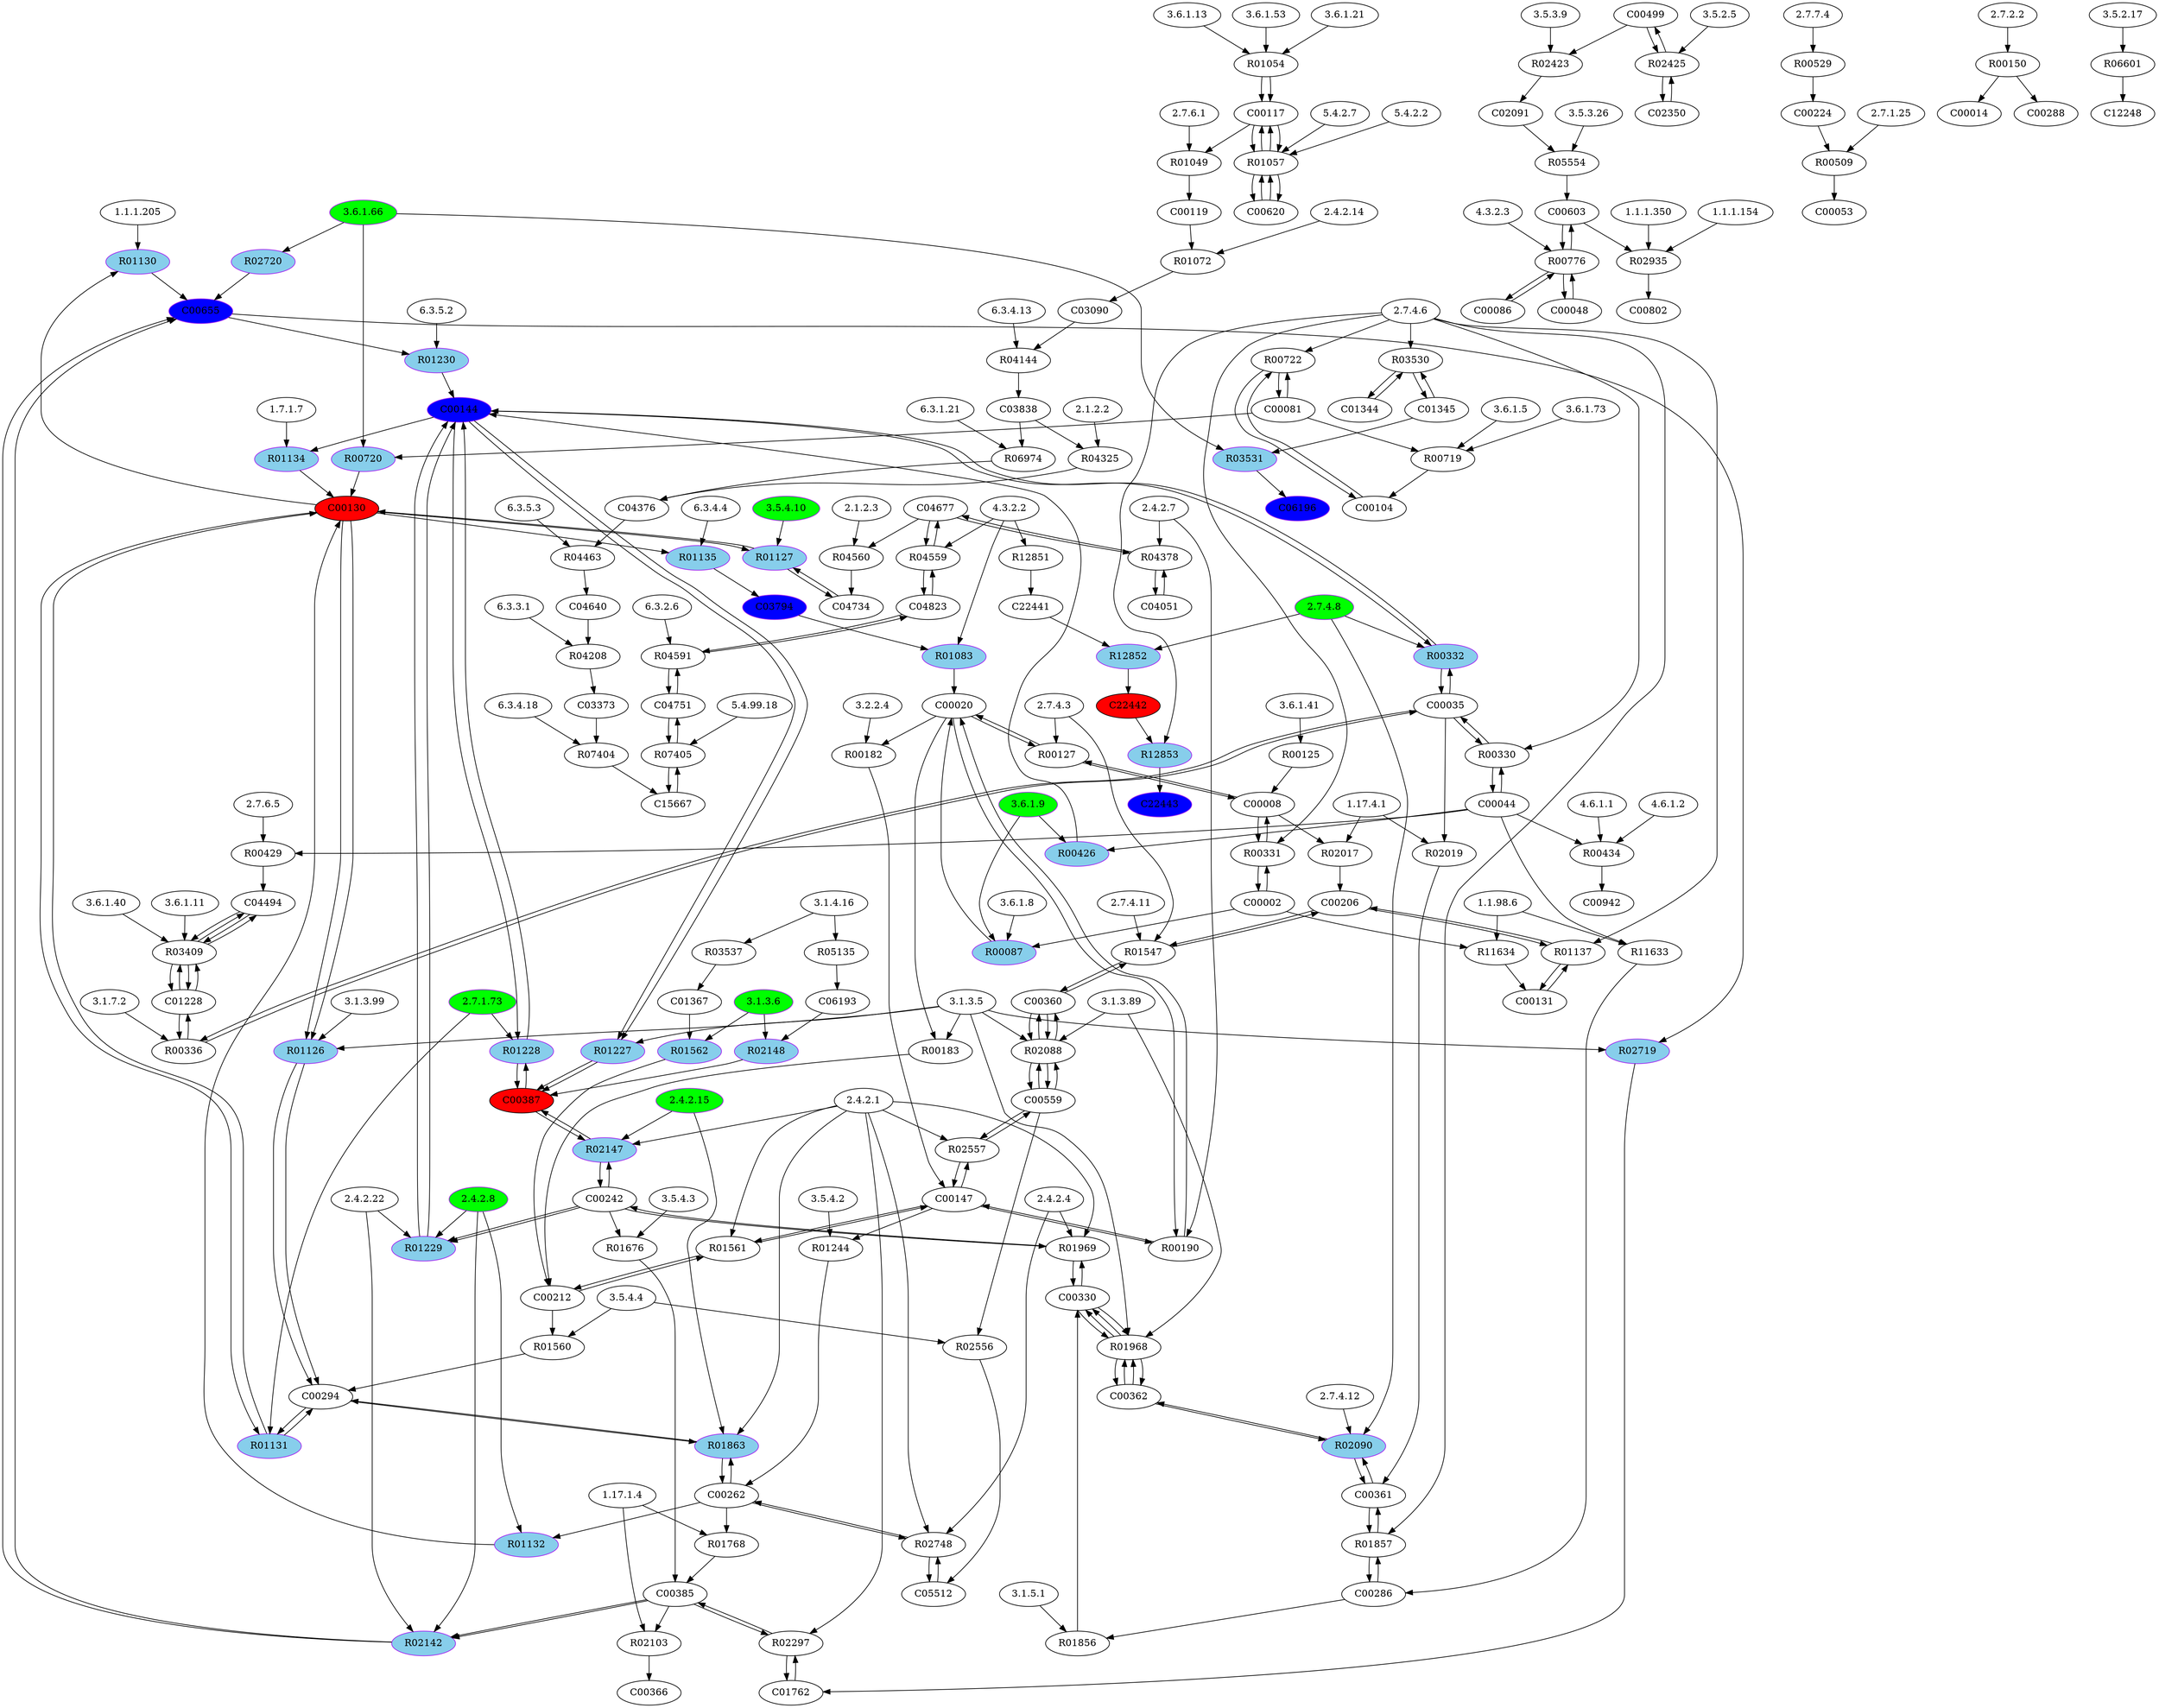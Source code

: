 digraph G {
"1.1.1.205" [type=E];
"3.5.3.9" [type=E];
"3.6.1.9" [color=purple, fillcolor=green, style=filled, type=E];
"3.1.3.99" [type=E];
"2.7.6.1" [type=E];
"1.1.1.350" [type=E];
"3.5.4.10" [color=purple, fillcolor=green, style=filled, type=E];
"3.1.4.16" [type=E];
"1.17.1.4" [type=E];
"3.6.1.66" [color=purple, fillcolor=green, style=filled, type=E];
"4.6.1.1" [type=E];
"3.6.1.5" [type=E];
"5.4.99.18" [type=E];
"2.7.7.4" [type=E];
"3.6.1.13" [type=E];
"2.4.2.4" [type=E];
"3.5.4.3" [type=E];
"2.1.2.2" [type=E];
"3.5.3.26" [type=E];
"3.1.3.5" [type=E];
"6.3.5.3" [type=E];
"1.1.98.6" [type=E];
"1.1.1.154" [type=E];
"2.7.4.12" [type=E];
"3.1.7.2" [type=E];
"2.4.2.15" [color=purple, fillcolor=green, style=filled, type=E];
"4.3.2.2" [type=E];
"1.17.4.1" [type=E];
"3.5.4.2" [type=E];
"2.1.2.3" [type=E];
"6.3.5.2" [type=E];
"2.7.4.6" [type=E];
"2.7.2.2" [type=E];
"6.3.2.6" [type=E];
"2.7.4.11" [type=E];
"3.5.2.5" [type=E];
"3.6.1.73" [type=E];
"5.4.2.7" [type=E];
"3.6.1.53" [type=E];
"2.4.2.22" [type=E];
"5.4.2.2" [type=E];
"6.3.4.18" [type=E];
"3.6.1.41" [type=E];
"1.7.1.7" [type=E];
"3.2.2.4" [type=E];
"2.4.2.7" [type=E];
"6.3.4.13" [type=E];
"3.6.1.21" [type=E];
"3.1.3.89" [type=E];
"3.5.4.4" [type=E];
"3.5.2.17" [type=E];
"4.3.2.3" [type=E];
"6.3.3.1" [type=E];
"3.1.3.6" [color=purple, fillcolor=green, style=filled, type=E];
"2.7.6.5" [type=E];
"2.7.1.25" [type=E];
"3.1.5.1" [type=E];
"6.3.4.4" [type=E];
"3.6.1.8" [type=E];
"2.7.4.8" [color=purple, fillcolor=green, style=filled, type=E];
"3.6.1.40" [type=E];
"2.7.1.73" [color=purple, fillcolor=green, style=filled, type=E];
"3.6.1.11" [type=E];
"2.7.4.3" [type=E];
"2.4.2.8" [color=purple, fillcolor=green, style=filled, type=E];
"4.6.1.2" [type=E];
"2.4.2.14" [type=E];
"6.3.1.21" [type=E];
"2.4.2.1" [type=E];
R01561 [type=R];
R11634 [type=R];
R01083 [color=purple, fillcolor=skyblue, style=filled, type=R];
R00776 [type=R];
R04325 [type=R];
R12853 [color=purple, fillcolor=skyblue, style=filled, type=R];
R01228 [color=purple, fillcolor=skyblue, style=filled, type=R];
R00509 [type=R];
R00125 [type=R];
R01137 [type=R];
R01134 [color=purple, fillcolor=skyblue, style=filled, type=R];
R00719 [type=R];
R03530 [type=R];
R04559 [type=R];
R01127 [color=purple, fillcolor=skyblue, style=filled, type=R];
R05554 [type=R];
R01968 [type=R];
R00529 [type=R];
R01856 [type=R];
R03409 [type=R];
R01132 [color=purple, fillcolor=skyblue, style=filled, type=R];
R01227 [color=purple, fillcolor=skyblue, style=filled, type=R];
R02017 [type=R];
R01562 [color=purple, fillcolor=skyblue, style=filled, type=R];
R07404 [type=R];
R12852 [color=purple, fillcolor=skyblue, style=filled, type=R];
R01126 [color=purple, fillcolor=skyblue, style=filled, type=R];
R01130 [color=purple, fillcolor=skyblue, style=filled, type=R];
R00720 [color=purple, fillcolor=skyblue, style=filled, type=R];
R06601 [type=R];
R02557 [type=R];
R00332 [color=purple, fillcolor=skyblue, style=filled, type=R];
R05135 [type=R];
R00127 [type=R];
R02019 [type=R];
R01057 [type=R];
R01969 [type=R];
R04591 [type=R];
R11633 [type=R];
R01072 [type=R];
R01049 [type=R];
R03531 [color=purple, fillcolor=skyblue, style=filled, type=R];
R00429 [type=R];
R02425 [type=R];
R01244 [type=R];
R04463 [type=R];
R02935 [type=R];
R00190 [type=R];
R02556 [type=R];
R02090 [color=purple, fillcolor=skyblue, style=filled, type=R];
R00722 [type=R];
R00426 [color=purple, fillcolor=skyblue, style=filled, type=R];
R02148 [color=purple, fillcolor=skyblue, style=filled, type=R];
R00182 [type=R];
R01768 [type=R];
R01054 [type=R];
R02748 [type=R];
R01547 [type=R];
R00150 [type=R];
R01229 [color=purple, fillcolor=skyblue, style=filled, type=R];
R07405 [type=R];
R00434 [type=R];
R04208 [type=R];
R02720 [color=purple, fillcolor=skyblue, style=filled, type=R];
R02088 [type=R];
R01560 [type=R];
R01676 [type=R];
R00087 [color=purple, fillcolor=skyblue, style=filled, type=R];
R04560 [type=R];
R04144 [type=R];
R06974 [type=R];
R00183 [type=R];
R02142 [color=purple, fillcolor=skyblue, style=filled, type=R];
R02423 [type=R];
R01230 [color=purple, fillcolor=skyblue, style=filled, type=R];
R04378 [type=R];
R03537 [type=R];
R00336 [type=R];
R02103 [type=R];
R12851 [type=R];
R01857 [type=R];
R01863 [color=purple, fillcolor=skyblue, style=filled, type=R];
R00330 [type=R];
R02719 [color=purple, fillcolor=skyblue, style=filled, type=R];
R01131 [color=purple, fillcolor=skyblue, style=filled, type=R];
R02147 [color=purple, fillcolor=skyblue, style=filled, type=R];
R01135 [color=purple, fillcolor=skyblue, style=filled, type=R];
R02297 [type=R];
R00331 [type=R];
C00147 [type=C];
C04051 [type=C];
C03838 [type=C];
C00559 [type=C];
C00242 [type=C];
C00002 [type=C];
C22442 [fillcolor=red, style=filled, type=C];
C00294 [type=C];
C01762 [type=C];
C00212 [type=C];
C00131 [type=C];
C03794 [color=purple, fillcolor=blue, style=filled, type=C];
C00086 [type=C];
C00008 [type=C];
C01344 [type=C];
C04823 [type=C];
C00144 [color=purple, fillcolor=blue, style=filled, type=C];
C00942 [type=C];
C00014 [type=C];
C03373 [type=C];
C00130 [fillcolor=red, style=filled, type=C];
C00360 [type=C];
C05512 [type=C];
C00224 [type=C];
C01345 [type=C];
C00020 [type=C];
C04734 [type=C];
C00620 [type=C];
C00288 [type=C];
C00802 [type=C];
C00385 [type=C];
C01367 [type=C];
C00104 [type=C];
C06193 [type=C];
C04376 [type=C];
C00603 [type=C];
C00366 [type=C];
C03090 [type=C];
C00035 [type=C];
C00361 [type=C];
C00044 [type=C];
C01228 [type=C];
C00362 [type=C];
C15667 [type=C];
C06196 [color=purple, fillcolor=blue, style=filled, type=C];
C00499 [type=C];
C00387 [fillcolor=red, style=filled, type=C];
C02091 [type=C];
C00048 [type=C];
C00053 [type=C];
C02350 [type=C];
C00286 [type=C];
C00081 [type=C];
C22441 [type=C];
C22443 [color=purple, fillcolor=blue, style=filled, type=C];
C04677 [type=C];
C00262 [type=C];
C00655 [color=purple, fillcolor=blue, style=filled, type=C];
C00119 [type=C];
C00330 [type=C];
C04494 [type=C];
C00206 [type=C];
C04751 [type=C];
C12248 [type=C];
C04640 [type=C];
C00117 [type=C];
C00035 -> R02019;
R02019 -> C00361;
C02091 -> R05554;
R05554 -> C00603;
C00499 -> R02423;
R02423 -> C02091;
C00117 -> R01049;
R01049 -> C00119;
C00119 -> R01072;
R01072 -> C03090;
C03090 -> R04144;
R04144 -> C03838;
C03838 -> R04325;
R04325 -> C04376;
C04640 -> R04208;
R04208 -> C03373;
C04677 -> R04560;
R04560 -> C04734;
C04823 -> R04559;
R04559 -> C04823;
R04559 -> C04677;
C04677 -> R04559;
C04751 -> R04591;
R04591 -> C04751;
R04591 -> C04823;
C04823 -> R04591;
C04734 -> R01127;
R01127 -> C04734;
R01127 -> C00130;
C00130 -> R01127;
C00008 -> R00331;
R00331 -> C00008;
R00331 -> C00002;
C00002 -> R00331;
C00206 -> R01137;
R01137 -> C00206;
R01137 -> C00131;
C00131 -> R01137;
C00008 -> R02017;
R02017 -> C00206;
C00020 -> R00127;
R00127 -> C00020;
R00127 -> C00008;
C00008 -> R00127;
C03794 -> R01083;
R01083 -> C00020;
C00130 -> R01135;
R01135 -> C03794;
C00020 -> R00183;
R00183 -> C00212;
C00020 -> R00190;
R00190 -> C00020;
R00190 -> C00147;
C00147 -> R00190;
C00360 -> R02088;
R02088 -> C00360;
R02088 -> C00559;
C00559 -> R02088;
C00559 -> R02556;
R02556 -> C05512;
C05512 -> R02748;
R02748 -> C05512;
R02748 -> C00262;
C00262 -> R02748;
C00020 -> R00182;
R00182 -> C00147;
C01762 -> R02297;
R02297 -> C01762;
R02297 -> C00385;
C00385 -> R02297;
C00294 -> R01131;
R01131 -> C00294;
R01131 -> C00130;
C00130 -> R01131;
C00130 -> R01126;
R01126 -> C00294;
C00212 -> R01560;
R01560 -> C00294;
C00147 -> R01244;
R01244 -> C00262;
C00104 -> R00722;
R00722 -> C00104;
R00722 -> C00081;
C00081 -> R00722;
C00144 -> R01134;
R01134 -> C00130;
C00130 -> R01130;
R01130 -> C00655;
C00655 -> R01230;
R01230 -> C00144;
C00262 -> R01132;
R01132 -> C00130;
C00212 -> R01561;
R01561 -> C00212;
R01561 -> C00147;
C00147 -> R01561;
C00144 -> R01227;
R01227 -> C00387;
C00294 -> R01863;
R01863 -> C00294;
R01863 -> C00262;
C00262 -> R01863;
C00385 -> R02142;
R02142 -> C00655;
C00144 -> R01228;
R01228 -> C00144;
R01228 -> C00387;
C00387 -> R01228;
C00655 -> R02719;
R02719 -> C01762;
C00242 -> R01229;
R01229 -> C00144;
C00144 -> R00332;
R00332 -> C00144;
R00332 -> C00035;
C00035 -> R00332;
C00330 -> R01969;
R01969 -> C00330;
R01969 -> C00242;
C00242 -> R01969;
C00242 -> R01676;
R01676 -> C00385;
C00603 -> R00776;
R00776 -> C00603;
R00776 -> C00086;
C00086 -> R00776;
R00776 -> C00048;
C00048 -> R00776;
C02350 -> R02425;
R02425 -> C02350;
R02425 -> C00499;
C00499 -> R02425;
R06601 -> C12248;
C01228 -> R00336;
R00336 -> C01228;
R00336 -> C00035;
C00035 -> R00336;
C04494 -> R03409;
R03409 -> C04494;
R03409 -> C01228;
C01228 -> R03409;
C04494 -> R03409;
R03409 -> C04494;
R03409 -> C01228;
C01228 -> R03409;
C00035 -> R00330;
R00330 -> C00035;
R00330 -> C00044;
C00044 -> R00330;
C00362 -> R02090;
R02090 -> C00362;
R02090 -> C00361;
C00361 -> R02090;
C00361 -> R01857;
R01857 -> C00361;
R01857 -> C00286;
C00286 -> R01857;
C00362 -> R01968;
R01968 -> C00362;
R01968 -> C00330;
C00330 -> R01968;
C00387 -> R02147;
R02147 -> C00387;
R02147 -> C00242;
C00242 -> R02147;
C00044 -> R00429;
R00429 -> C04494;
R00125 -> C00008;
R00529 -> C00224;
C00224 -> R00509;
R00509 -> C00053;
C00262 -> R01768;
R01768 -> C00385;
C00385 -> R02103;
R02103 -> C00366;
C04376 -> R04463;
R04463 -> C04640;
C00081 -> R00720;
R00720 -> C00130;
R02720 -> C00655;
C00385 -> R02142;
R02142 -> C00655;
C01367 -> R01562;
R01562 -> C00212;
C06193 -> R02148;
R02148 -> C00387;
R05135 -> C06193;
C00286 -> R01856;
R01856 -> C00330;
R03537 -> C01367;
C00620 -> R01057;
R01057 -> C00620;
R01057 -> C00117;
C00117 -> R01057;
R01054 -> C00117;
C00242 -> R01229;
R01229 -> C00144;
C00147 -> R02557;
R02557 -> C00147;
R02557 -> C00559;
C00559 -> R02557;
C00360 -> R01547;
R01547 -> C00360;
R01547 -> C00206;
C00206 -> R01547;
C01344 -> R03530;
R03530 -> C01344;
R03530 -> C01345;
C01345 -> R03530;
C00044 -> R00434;
R00434 -> C00942;
C04677 -> R04378;
R04378 -> C04677;
R04378 -> C04051;
C04051 -> R04378;
R00150 -> C00288;
R00150 -> C00014;
R01054 -> C00117;
C03373 -> R07404;
R07404 -> C15667;
C15667 -> R07405;
R07405 -> C15667;
R07405 -> C04751;
C04751 -> R07405;
C00620 -> R01057;
R01057 -> C00620;
R01057 -> C00117;
C00117 -> R01057;
C00603 -> R02935;
R02935 -> C00802;
C01345 -> R03531;
R03531 -> C06196;
C00002 -> R00087;
R00087 -> C00020;
C00044 -> R00426;
R00426 -> C00144;
C00002 -> R11634;
R11634 -> C00131;
C00044 -> R11633;
R11633 -> C00286;
C00081 -> R00719;
R00719 -> C00104;
C03838 -> R06974;
R06974 -> C04376;
C00360 -> R02088;
R02088 -> C00360;
R02088 -> C00559;
C00559 -> R02088;
C00362 -> R01968;
R01968 -> C00362;
R01968 -> C00330;
C00330 -> R01968;
R12851 -> C22441;
C22441 -> R12852;
R12852 -> C22442;
C22442 -> R12853;
R12853 -> C22443;
C00144 -> R01227;
R01227 -> C00387;
C00130 -> R01126;
R01126 -> C00294;
"2.4.2.1" -> R01561;
"1.1.98.6" -> R11634;
"4.3.2.2" -> R01083;
"4.3.2.3" -> R00776;
"2.1.2.2" -> R04325;
"2.7.4.6" -> R12853;
"2.7.1.73" -> R01228;
"2.7.1.25" -> R00509;
"3.6.1.41" -> R00125;
"2.7.4.6" -> R01137;
"1.7.1.7" -> R01134;
"3.6.1.5" -> R00719;
"3.6.1.73" -> R00719;
"2.7.4.6" -> R03530;
"4.3.2.2" -> R04559;
"3.5.4.10" -> R01127;
"3.5.3.26" -> R05554;
"3.1.3.5" -> R01968;
"3.1.3.89" -> R01968;
"2.7.7.4" -> R00529;
"3.1.5.1" -> R01856;
"3.6.1.11" -> R03409;
"3.6.1.40" -> R03409;
"2.4.2.8" -> R01132;
"3.1.3.5" -> R01227;
"1.17.4.1" -> R02017;
"3.1.3.6" -> R01562;
"6.3.4.18" -> R07404;
"2.7.4.8" -> R12852;
"3.1.3.5" -> R01126;
"3.1.3.99" -> R01126;
"1.1.1.205" -> R01130;
"3.6.1.66" -> R00720;
"3.5.2.17" -> R06601;
"2.4.2.1" -> R02557;
"2.7.4.8" -> R00332;
"3.1.4.16" -> R05135;
"2.7.4.3" -> R00127;
"1.17.4.1" -> R02019;
"5.4.2.2" -> R01057;
"5.4.2.7" -> R01057;
"2.4.2.1" -> R01969;
"2.4.2.4" -> R01969;
"6.3.2.6" -> R04591;
"1.1.98.6" -> R11633;
"2.4.2.14" -> R01072;
"2.7.6.1" -> R01049;
"3.6.1.66" -> R03531;
"2.7.6.5" -> R00429;
"3.5.2.5" -> R02425;
"3.5.4.2" -> R01244;
"6.3.5.3" -> R04463;
"1.1.1.154" -> R02935;
"1.1.1.350" -> R02935;
"2.4.2.7" -> R00190;
"3.5.4.4" -> R02556;
"2.7.4.8" -> R02090;
"2.7.4.12" -> R02090;
"2.7.4.6" -> R00722;
"3.6.1.9" -> R00426;
"3.1.3.6" -> R02148;
"3.2.2.4" -> R00182;
"1.17.1.4" -> R01768;
"3.6.1.13" -> R01054;
"3.6.1.21" -> R01054;
"3.6.1.53" -> R01054;
"2.4.2.1" -> R02748;
"2.4.2.4" -> R02748;
"2.7.4.3" -> R01547;
"2.7.4.11" -> R01547;
"2.7.2.2" -> R00150;
"2.4.2.8" -> R01229;
"2.4.2.22" -> R01229;
"5.4.99.18" -> R07405;
"4.6.1.1" -> R00434;
"4.6.1.2" -> R00434;
"6.3.3.1" -> R04208;
"3.6.1.66" -> R02720;
"3.1.3.5" -> R02088;
"3.1.3.89" -> R02088;
"3.5.4.4" -> R01560;
"3.5.4.3" -> R01676;
"3.6.1.8" -> R00087;
"3.6.1.9" -> R00087;
"2.1.2.3" -> R04560;
"6.3.4.13" -> R04144;
"6.3.1.21" -> R06974;
"3.1.3.5" -> R00183;
"2.4.2.8" -> R02142;
"2.4.2.22" -> R02142;
"3.5.3.9" -> R02423;
"6.3.5.2" -> R01230;
"2.4.2.7" -> R04378;
"3.1.4.16" -> R03537;
"3.1.7.2" -> R00336;
"1.17.1.4" -> R02103;
"4.3.2.2" -> R12851;
"2.7.4.6" -> R01857;
"2.4.2.1" -> R01863;
"2.4.2.15" -> R01863;
"2.7.4.6" -> R00330;
"3.1.3.5" -> R02719;
"2.7.1.73" -> R01131;
"2.4.2.1" -> R02147;
"2.4.2.15" -> R02147;
"6.3.4.4" -> R01135;
"2.4.2.1" -> R02297;
"2.7.4.6" -> R00331;
}
